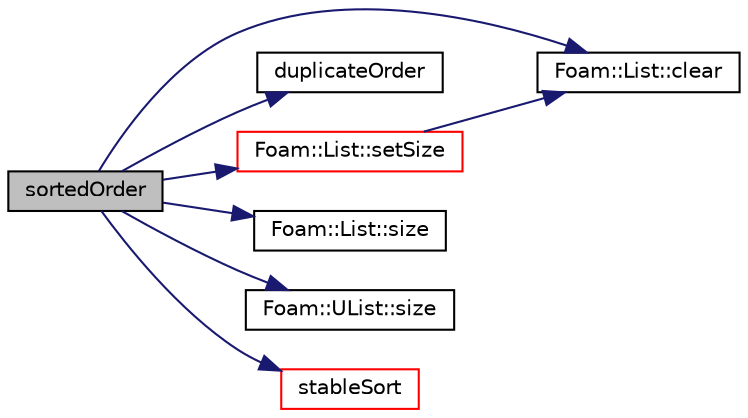 digraph "sortedOrder"
{
  bgcolor="transparent";
  edge [fontname="Helvetica",fontsize="10",labelfontname="Helvetica",labelfontsize="10"];
  node [fontname="Helvetica",fontsize="10",shape=record];
  rankdir="LR";
  Node1 [label="sortedOrder",height=0.2,width=0.4,color="black", fillcolor="grey75", style="filled", fontcolor="black"];
  Node1 -> Node2 [color="midnightblue",fontsize="10",style="solid",fontname="Helvetica"];
  Node2 [label="Foam::List::clear",height=0.2,width=0.4,color="black",URL="$a01397.html#ac8bb3912a3ce86b15842e79d0b421204",tooltip="Clear the list, i.e. set size to zero. "];
  Node1 -> Node3 [color="midnightblue",fontsize="10",style="solid",fontname="Helvetica"];
  Node3 [label="duplicateOrder",height=0.2,width=0.4,color="black",URL="$a10909.html#a3bfebd14659da905101e95c83982e9b9",tooltip="Generate (sorted) indices corresponding to duplicate list values. "];
  Node1 -> Node4 [color="midnightblue",fontsize="10",style="solid",fontname="Helvetica"];
  Node4 [label="Foam::List::setSize",height=0.2,width=0.4,color="red",URL="$a01397.html#aedb985ffeaf1bdbfeccc2a8730405703",tooltip="Reset size of List. "];
  Node4 -> Node2 [color="midnightblue",fontsize="10",style="solid",fontname="Helvetica"];
  Node1 -> Node5 [color="midnightblue",fontsize="10",style="solid",fontname="Helvetica"];
  Node5 [label="Foam::List::size",height=0.2,width=0.4,color="black",URL="$a01397.html#a8a5f6fa29bd4b500caf186f60245b384",tooltip="Override size to be inconsistent with allocated storage. "];
  Node1 -> Node6 [color="midnightblue",fontsize="10",style="solid",fontname="Helvetica"];
  Node6 [label="Foam::UList::size",height=0.2,width=0.4,color="black",URL="$a02847.html#a723361dc2020160f5492e8fe2d09fa44",tooltip="Return the number of elements in the UList. "];
  Node1 -> Node7 [color="midnightblue",fontsize="10",style="solid",fontname="Helvetica"];
  Node7 [label="stableSort",height=0.2,width=0.4,color="red",URL="$a10909.html#ac70ba9dd7bbc030636a4a4e2e9825c3c"];
}
